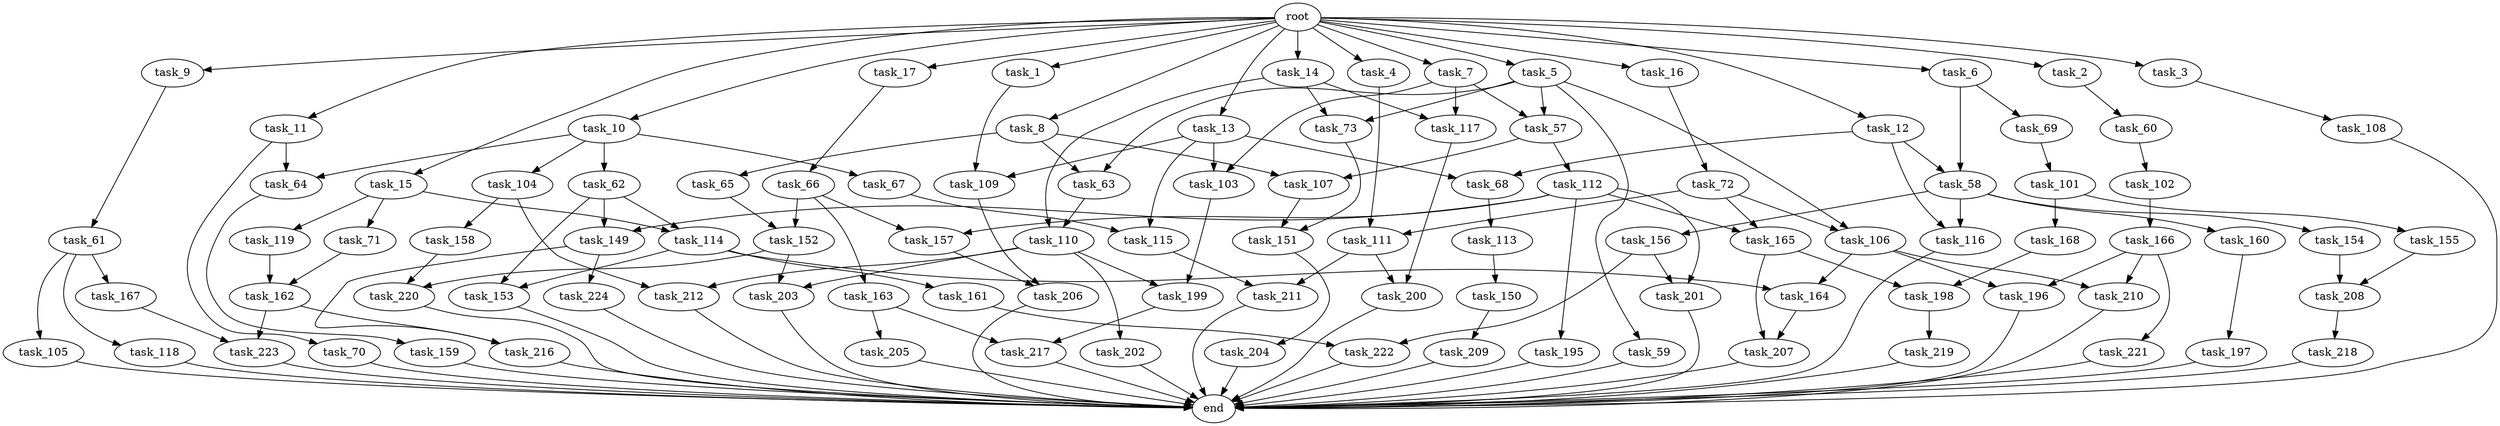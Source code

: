 digraph G {
  task_116 [size="523986010112.000000"];
  task_105 [size="214748364800.000000"];
  task_163 [size="695784701952.000000"];
  task_15 [size="1024.000000"];
  task_102 [size="420906795008.000000"];
  task_212 [size="292057776128.000000"];
  task_207 [size="1554778161152.000000"];
  task_153 [size="1391569403904.000000"];
  end [size="0.000000"];
  task_7 [size="1024.000000"];
  task_104 [size="77309411328.000000"];
  task_119 [size="309237645312.000000"];
  task_220 [size="635655159808.000000"];
  task_166 [size="420906795008.000000"];
  task_154 [size="309237645312.000000"];
  task_106 [size="386547056640.000000"];
  task_204 [size="858993459200.000000"];
  task_117 [size="1073741824000.000000"];
  task_155 [size="77309411328.000000"];
  task_9 [size="1024.000000"];
  task_196 [size="764504178688.000000"];
  task_216 [size="764504178688.000000"];
  task_112 [size="34359738368.000000"];
  task_58 [size="635655159808.000000"];
  task_59 [size="309237645312.000000"];
  task_164 [size="1245540515840.000000"];
  task_217 [size="455266533376.000000"];
  task_202 [size="214748364800.000000"];
  task_73 [size="523986010112.000000"];
  task_64 [size="773094113280.000000"];
  task_198 [size="730144440320.000000"];
  task_65 [size="309237645312.000000"];
  task_150 [size="309237645312.000000"];
  task_222 [size="730144440320.000000"];
  task_159 [size="137438953472.000000"];
  task_63 [size="618475290624.000000"];
  task_68 [size="1073741824000.000000"];
  task_115 [size="1168231104512.000000"];
  task_206 [size="1245540515840.000000"];
  task_160 [size="309237645312.000000"];
  task_61 [size="309237645312.000000"];
  task_156 [size="309237645312.000000"];
  task_167 [size="214748364800.000000"];
  task_1 [size="1024.000000"];
  task_157 [size="1554778161152.000000"];
  task_109 [size="996432412672.000000"];
  task_210 [size="764504178688.000000"];
  task_201 [size="1279900254208.000000"];
  task_69 [size="420906795008.000000"];
  task_162 [size="68719476736.000000"];
  task_111 [size="292057776128.000000"];
  task_62 [size="77309411328.000000"];
  task_66 [size="549755813888.000000"];
  task_205 [size="34359738368.000000"];
  task_161 [size="695784701952.000000"];
  task_118 [size="214748364800.000000"];
  task_195 [size="858993459200.000000"];
  task_11 [size="1024.000000"];
  task_4 [size="1024.000000"];
  task_60 [size="549755813888.000000"];
  task_10 [size="1024.000000"];
  task_158 [size="77309411328.000000"];
  task_8 [size="1024.000000"];
  task_70 [size="695784701952.000000"];
  task_71 [size="309237645312.000000"];
  task_67 [size="77309411328.000000"];
  task_14 [size="1024.000000"];
  task_12 [size="1024.000000"];
  task_13 [size="1024.000000"];
  task_223 [size="1408749273088.000000"];
  task_108 [size="137438953472.000000"];
  task_3 [size="1024.000000"];
  task_114 [size="1005022347264.000000"];
  task_218 [size="549755813888.000000"];
  task_103 [size="1717986918400.000000"];
  task_113 [size="309237645312.000000"];
  task_6 [size="1024.000000"];
  task_203 [size="429496729600.000000"];
  task_168 [size="77309411328.000000"];
  task_2 [size="1024.000000"];
  task_209 [size="549755813888.000000"];
  task_221 [size="214748364800.000000"];
  task_219 [size="549755813888.000000"];
  task_57 [size="1168231104512.000000"];
  task_107 [size="343597383680.000000"];
  task_72 [size="34359738368.000000"];
  task_211 [size="627065225216.000000"];
  task_149 [size="1554778161152.000000"];
  task_17 [size="1024.000000"];
  task_165 [size="936302870528.000000"];
  task_200 [size="498216206336.000000"];
  root [size="0.000000"];
  task_197 [size="858993459200.000000"];
  task_208 [size="154618822656.000000"];
  task_101 [size="549755813888.000000"];
  task_16 [size="1024.000000"];
  task_199 [size="429496729600.000000"];
  task_152 [size="1245540515840.000000"];
  task_5 [size="1024.000000"];
  task_110 [size="249108103168.000000"];
  task_224 [size="214748364800.000000"];
  task_151 [size="1245540515840.000000"];

  task_116 -> end [size="1.000000"];
  task_105 -> end [size="1.000000"];
  task_163 -> task_217 [size="33554432.000000"];
  task_163 -> task_205 [size="33554432.000000"];
  task_15 -> task_114 [size="301989888.000000"];
  task_15 -> task_119 [size="301989888.000000"];
  task_15 -> task_71 [size="301989888.000000"];
  task_102 -> task_166 [size="411041792.000000"];
  task_212 -> end [size="1.000000"];
  task_207 -> end [size="1.000000"];
  task_153 -> end [size="1.000000"];
  task_7 -> task_57 [size="838860800.000000"];
  task_7 -> task_117 [size="838860800.000000"];
  task_7 -> task_103 [size="838860800.000000"];
  task_104 -> task_158 [size="75497472.000000"];
  task_104 -> task_212 [size="75497472.000000"];
  task_119 -> task_162 [size="33554432.000000"];
  task_220 -> end [size="1.000000"];
  task_166 -> task_210 [size="209715200.000000"];
  task_166 -> task_221 [size="209715200.000000"];
  task_166 -> task_196 [size="209715200.000000"];
  task_154 -> task_208 [size="75497472.000000"];
  task_106 -> task_164 [size="536870912.000000"];
  task_106 -> task_210 [size="536870912.000000"];
  task_106 -> task_196 [size="536870912.000000"];
  task_204 -> end [size="1.000000"];
  task_117 -> task_200 [size="411041792.000000"];
  task_155 -> task_208 [size="75497472.000000"];
  task_9 -> task_61 [size="301989888.000000"];
  task_196 -> end [size="1.000000"];
  task_216 -> end [size="1.000000"];
  task_112 -> task_149 [size="838860800.000000"];
  task_112 -> task_201 [size="838860800.000000"];
  task_112 -> task_195 [size="838860800.000000"];
  task_112 -> task_165 [size="838860800.000000"];
  task_112 -> task_157 [size="838860800.000000"];
  task_58 -> task_116 [size="301989888.000000"];
  task_58 -> task_160 [size="301989888.000000"];
  task_58 -> task_154 [size="301989888.000000"];
  task_58 -> task_156 [size="301989888.000000"];
  task_59 -> end [size="1.000000"];
  task_164 -> task_207 [size="838860800.000000"];
  task_217 -> end [size="1.000000"];
  task_202 -> end [size="1.000000"];
  task_73 -> task_151 [size="536870912.000000"];
  task_64 -> task_159 [size="134217728.000000"];
  task_198 -> task_219 [size="536870912.000000"];
  task_65 -> task_152 [size="536870912.000000"];
  task_150 -> task_209 [size="536870912.000000"];
  task_222 -> end [size="1.000000"];
  task_159 -> end [size="1.000000"];
  task_63 -> task_110 [size="33554432.000000"];
  task_68 -> task_113 [size="301989888.000000"];
  task_115 -> task_211 [size="536870912.000000"];
  task_206 -> end [size="1.000000"];
  task_160 -> task_197 [size="838860800.000000"];
  task_61 -> task_118 [size="209715200.000000"];
  task_61 -> task_167 [size="209715200.000000"];
  task_61 -> task_105 [size="209715200.000000"];
  task_156 -> task_201 [size="411041792.000000"];
  task_156 -> task_222 [size="411041792.000000"];
  task_167 -> task_223 [size="838860800.000000"];
  task_1 -> task_109 [size="134217728.000000"];
  task_157 -> task_206 [size="679477248.000000"];
  task_109 -> task_206 [size="536870912.000000"];
  task_210 -> end [size="1.000000"];
  task_201 -> end [size="1.000000"];
  task_69 -> task_101 [size="536870912.000000"];
  task_162 -> task_223 [size="536870912.000000"];
  task_162 -> task_216 [size="536870912.000000"];
  task_111 -> task_200 [size="75497472.000000"];
  task_111 -> task_211 [size="75497472.000000"];
  task_62 -> task_114 [size="679477248.000000"];
  task_62 -> task_149 [size="679477248.000000"];
  task_62 -> task_153 [size="679477248.000000"];
  task_66 -> task_163 [size="679477248.000000"];
  task_66 -> task_152 [size="679477248.000000"];
  task_66 -> task_157 [size="679477248.000000"];
  task_205 -> end [size="1.000000"];
  task_161 -> task_222 [size="301989888.000000"];
  task_118 -> end [size="1.000000"];
  task_195 -> end [size="1.000000"];
  task_11 -> task_64 [size="679477248.000000"];
  task_11 -> task_70 [size="679477248.000000"];
  task_4 -> task_111 [size="209715200.000000"];
  task_60 -> task_102 [size="411041792.000000"];
  task_10 -> task_62 [size="75497472.000000"];
  task_10 -> task_67 [size="75497472.000000"];
  task_10 -> task_64 [size="75497472.000000"];
  task_10 -> task_104 [size="75497472.000000"];
  task_158 -> task_220 [size="411041792.000000"];
  task_8 -> task_63 [size="301989888.000000"];
  task_8 -> task_65 [size="301989888.000000"];
  task_8 -> task_107 [size="301989888.000000"];
  task_70 -> end [size="1.000000"];
  task_71 -> task_162 [size="33554432.000000"];
  task_67 -> task_115 [size="301989888.000000"];
  task_14 -> task_110 [size="209715200.000000"];
  task_14 -> task_117 [size="209715200.000000"];
  task_14 -> task_73 [size="209715200.000000"];
  task_12 -> task_58 [size="209715200.000000"];
  task_12 -> task_116 [size="209715200.000000"];
  task_12 -> task_68 [size="209715200.000000"];
  task_13 -> task_109 [size="838860800.000000"];
  task_13 -> task_68 [size="838860800.000000"];
  task_13 -> task_103 [size="838860800.000000"];
  task_13 -> task_115 [size="838860800.000000"];
  task_223 -> end [size="1.000000"];
  task_108 -> end [size="1.000000"];
  task_3 -> task_108 [size="134217728.000000"];
  task_114 -> task_164 [size="679477248.000000"];
  task_114 -> task_153 [size="679477248.000000"];
  task_114 -> task_161 [size="679477248.000000"];
  task_218 -> end [size="1.000000"];
  task_103 -> task_199 [size="209715200.000000"];
  task_113 -> task_150 [size="301989888.000000"];
  task_6 -> task_58 [size="411041792.000000"];
  task_6 -> task_69 [size="411041792.000000"];
  task_203 -> end [size="1.000000"];
  task_168 -> task_198 [size="33554432.000000"];
  task_2 -> task_60 [size="536870912.000000"];
  task_209 -> end [size="1.000000"];
  task_221 -> end [size="1.000000"];
  task_219 -> end [size="1.000000"];
  task_57 -> task_112 [size="33554432.000000"];
  task_57 -> task_107 [size="33554432.000000"];
  task_107 -> task_151 [size="679477248.000000"];
  task_72 -> task_111 [size="75497472.000000"];
  task_72 -> task_106 [size="75497472.000000"];
  task_72 -> task_165 [size="75497472.000000"];
  task_211 -> end [size="1.000000"];
  task_149 -> task_224 [size="209715200.000000"];
  task_149 -> task_216 [size="209715200.000000"];
  task_17 -> task_66 [size="536870912.000000"];
  task_165 -> task_207 [size="679477248.000000"];
  task_165 -> task_198 [size="679477248.000000"];
  task_200 -> end [size="1.000000"];
  root -> task_13 [size="1.000000"];
  root -> task_17 [size="1.000000"];
  root -> task_3 [size="1.000000"];
  root -> task_4 [size="1.000000"];
  root -> task_11 [size="1.000000"];
  root -> task_15 [size="1.000000"];
  root -> task_10 [size="1.000000"];
  root -> task_6 [size="1.000000"];
  root -> task_9 [size="1.000000"];
  root -> task_8 [size="1.000000"];
  root -> task_2 [size="1.000000"];
  root -> task_1 [size="1.000000"];
  root -> task_5 [size="1.000000"];
  root -> task_7 [size="1.000000"];
  root -> task_16 [size="1.000000"];
  root -> task_14 [size="1.000000"];
  root -> task_12 [size="1.000000"];
  task_197 -> end [size="1.000000"];
  task_208 -> task_218 [size="536870912.000000"];
  task_101 -> task_155 [size="75497472.000000"];
  task_101 -> task_168 [size="75497472.000000"];
  task_16 -> task_72 [size="33554432.000000"];
  task_199 -> task_217 [size="411041792.000000"];
  task_152 -> task_220 [size="209715200.000000"];
  task_152 -> task_203 [size="209715200.000000"];
  task_5 -> task_63 [size="301989888.000000"];
  task_5 -> task_57 [size="301989888.000000"];
  task_5 -> task_73 [size="301989888.000000"];
  task_5 -> task_59 [size="301989888.000000"];
  task_5 -> task_106 [size="301989888.000000"];
  task_110 -> task_212 [size="209715200.000000"];
  task_110 -> task_199 [size="209715200.000000"];
  task_110 -> task_202 [size="209715200.000000"];
  task_110 -> task_203 [size="209715200.000000"];
  task_224 -> end [size="1.000000"];
  task_151 -> task_204 [size="838860800.000000"];
}
